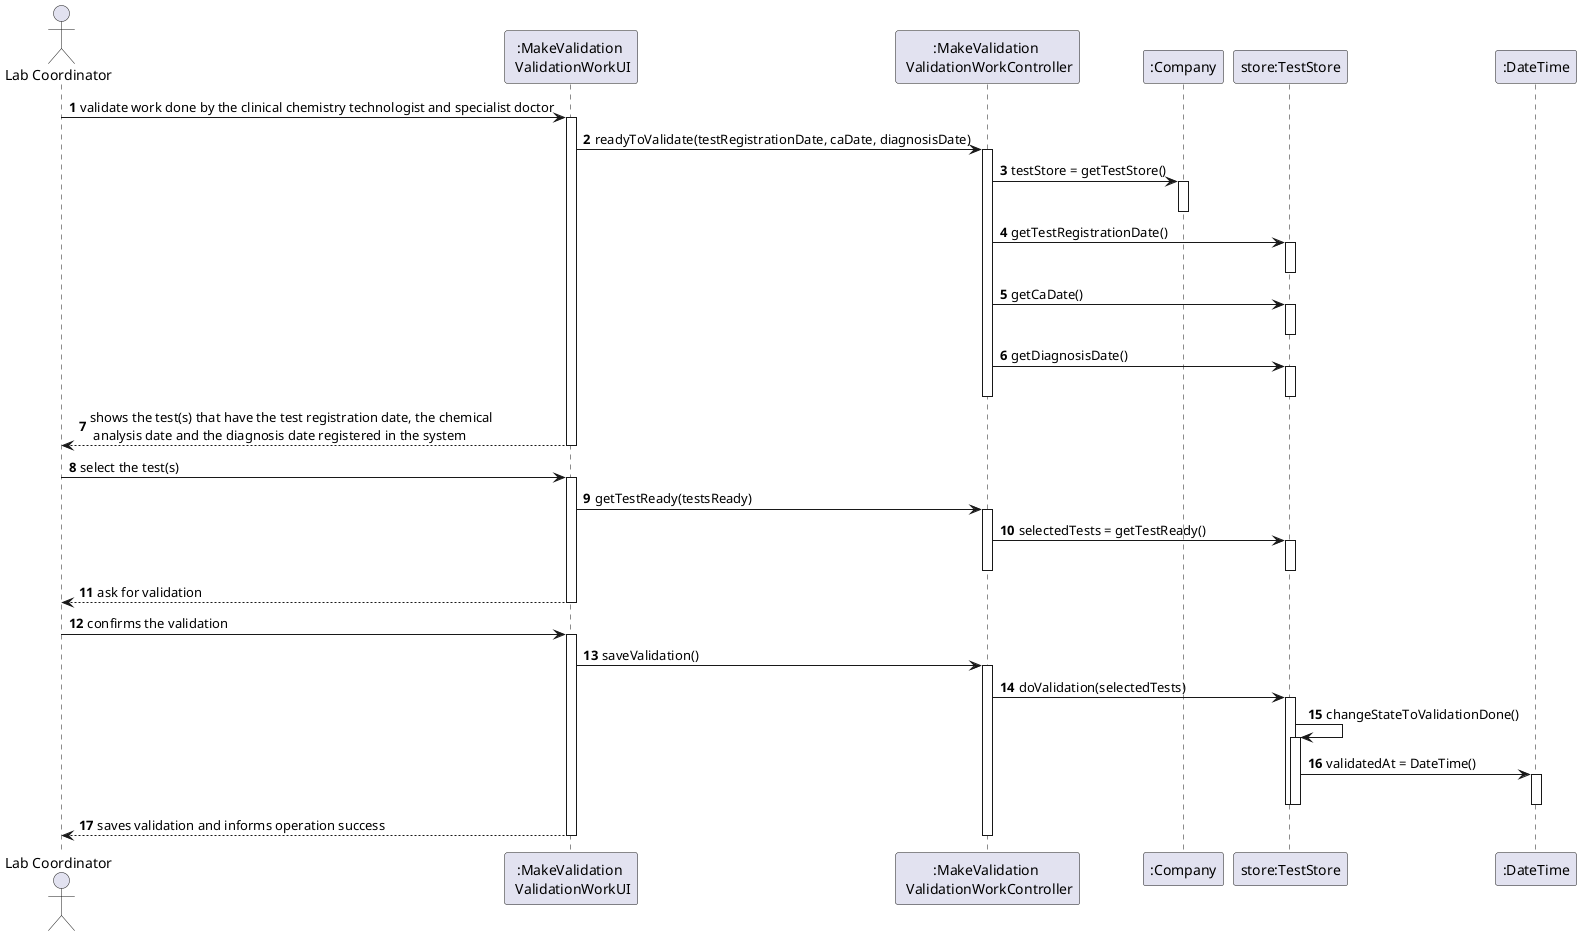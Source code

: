 @startuml
autonumber
'hide footbox
actor "Lab Coordinator" as LC

participant ":MakeValidation \n ValidationWorkUI" as UI
participant ":MakeValidation \n ValidationWorkController" as CTRL
participant ":Company" as C
participant "store:TestStore" as TS
participant ":DateTime" as DT


LC -> UI : validate work done by the clinical chemistry technologist and specialist doctor
activate UI
    UI -> CTRL : readyToValidate(testRegistrationDate, caDate, diagnosisDate)
    activate CTRL
    CTRL -> C : testStore = getTestStore()
    activate C
    deactivate C
    CTRL -> TS : getTestRegistrationDate()
    activate TS
    deactivate TS
    CTRL -> TS : getCaDate()
    activate TS
    deactivate TS
    CTRL -> TS : getDiagnosisDate()
     activate TS
        deactivate TS
    deactivate CTRL
    UI --> LC : shows the test(s) that have the test registration date, the chemical\n analysis date and the diagnosis date registered in the system
deactivate UI

LC -> UI : select the test(s)
activate UI

UI -> CTRL : getTestReady(testsReady)
activate CTRL
CTRL -> TS : selectedTests = getTestReady()
activate TS
deactivate TS
deactivate CTRL





    deactivate CTRL
    UI --> LC : ask for validation
deactivate UI
LC -> UI : confirms the validation
activate UI
    UI -> CTRL : saveValidation()
    activate CTRL
    CTRL -> TS : doValidation(selectedTests)
    activate TS
    TS -> TS : changeStateToValidationDone()
    activate TS
    TS -> DT : validatedAt = DateTime()
    activate DT
    deactivate DT
    deactivate TS
    deactivate TS


UI --> LC : saves validation and informs operation success
deactivate C
deactivate UI
deactivate CTRL

@enduml

